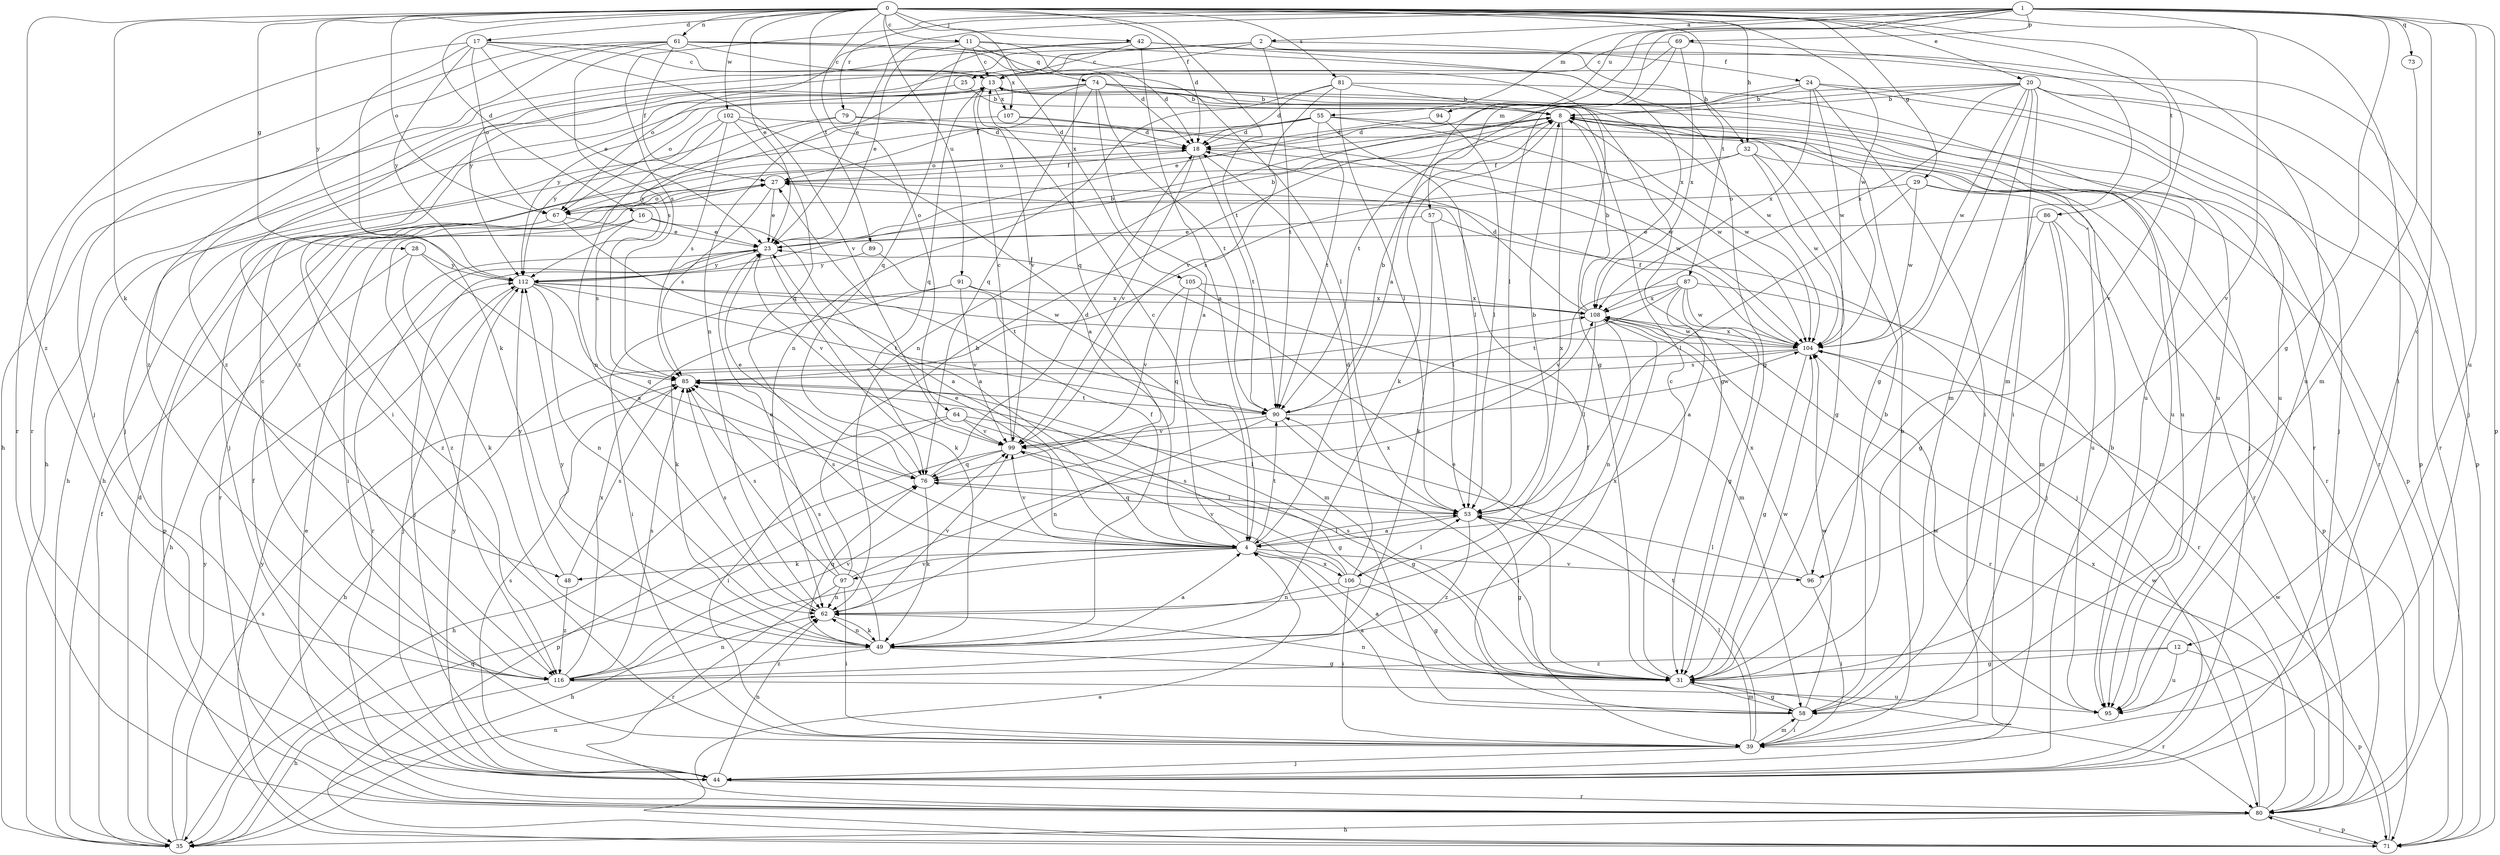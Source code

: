 strict digraph  {
0;
1;
2;
4;
8;
11;
12;
13;
16;
17;
18;
20;
23;
24;
25;
27;
28;
29;
31;
32;
35;
39;
42;
44;
48;
49;
53;
55;
57;
58;
61;
62;
64;
67;
69;
71;
73;
74;
76;
79;
80;
81;
85;
86;
87;
89;
90;
91;
94;
95;
96;
97;
99;
102;
104;
105;
106;
107;
108;
112;
116;
0 -> 11  [label=c];
0 -> 16  [label=d];
0 -> 17  [label=d];
0 -> 18  [label=d];
0 -> 20  [label=e];
0 -> 23  [label=e];
0 -> 28  [label=g];
0 -> 29  [label=g];
0 -> 32  [label=h];
0 -> 39  [label=i];
0 -> 42  [label=j];
0 -> 48  [label=k];
0 -> 61  [label=n];
0 -> 64  [label=o];
0 -> 67  [label=o];
0 -> 81  [label=s];
0 -> 86  [label=t];
0 -> 87  [label=t];
0 -> 89  [label=t];
0 -> 90  [label=t];
0 -> 91  [label=u];
0 -> 96  [label=v];
0 -> 102  [label=w];
0 -> 104  [label=w];
0 -> 105  [label=x];
0 -> 112  [label=y];
0 -> 116  [label=z];
1 -> 2  [label=a];
1 -> 4  [label=a];
1 -> 12  [label=c];
1 -> 23  [label=e];
1 -> 31  [label=g];
1 -> 55  [label=m];
1 -> 57  [label=m];
1 -> 69  [label=p];
1 -> 71  [label=p];
1 -> 73  [label=q];
1 -> 79  [label=r];
1 -> 85  [label=s];
1 -> 94  [label=u];
1 -> 95  [label=u];
1 -> 96  [label=v];
2 -> 24  [label=f];
2 -> 25  [label=f];
2 -> 32  [label=h];
2 -> 35  [label=h];
2 -> 44  [label=j];
2 -> 90  [label=t];
2 -> 112  [label=y];
2 -> 116  [label=z];
4 -> 13  [label=c];
4 -> 23  [label=e];
4 -> 35  [label=h];
4 -> 48  [label=k];
4 -> 53  [label=l];
4 -> 85  [label=s];
4 -> 90  [label=t];
4 -> 96  [label=v];
4 -> 97  [label=v];
4 -> 99  [label=v];
4 -> 106  [label=x];
8 -> 18  [label=d];
8 -> 44  [label=j];
8 -> 49  [label=k];
8 -> 67  [label=o];
8 -> 80  [label=r];
8 -> 95  [label=u];
8 -> 104  [label=w];
8 -> 106  [label=x];
11 -> 13  [label=c];
11 -> 18  [label=d];
11 -> 23  [label=e];
11 -> 31  [label=g];
11 -> 67  [label=o];
11 -> 74  [label=q];
11 -> 76  [label=q];
12 -> 31  [label=g];
12 -> 71  [label=p];
12 -> 95  [label=u];
12 -> 116  [label=z];
13 -> 8  [label=b];
13 -> 39  [label=i];
13 -> 76  [label=q];
13 -> 99  [label=v];
13 -> 104  [label=w];
13 -> 107  [label=x];
13 -> 112  [label=y];
16 -> 4  [label=a];
16 -> 23  [label=e];
16 -> 39  [label=i];
16 -> 85  [label=s];
16 -> 116  [label=z];
17 -> 13  [label=c];
17 -> 23  [label=e];
17 -> 49  [label=k];
17 -> 67  [label=o];
17 -> 80  [label=r];
17 -> 99  [label=v];
17 -> 107  [label=x];
17 -> 112  [label=y];
18 -> 27  [label=f];
18 -> 90  [label=t];
18 -> 99  [label=v];
18 -> 104  [label=w];
20 -> 8  [label=b];
20 -> 23  [label=e];
20 -> 31  [label=g];
20 -> 39  [label=i];
20 -> 44  [label=j];
20 -> 58  [label=m];
20 -> 62  [label=n];
20 -> 71  [label=p];
20 -> 80  [label=r];
20 -> 104  [label=w];
20 -> 108  [label=x];
23 -> 8  [label=b];
23 -> 44  [label=j];
23 -> 49  [label=k];
23 -> 80  [label=r];
23 -> 99  [label=v];
23 -> 112  [label=y];
24 -> 8  [label=b];
24 -> 39  [label=i];
24 -> 71  [label=p];
24 -> 90  [label=t];
24 -> 95  [label=u];
24 -> 104  [label=w];
24 -> 108  [label=x];
25 -> 8  [label=b];
25 -> 35  [label=h];
27 -> 23  [label=e];
27 -> 67  [label=o];
27 -> 80  [label=r];
27 -> 85  [label=s];
28 -> 4  [label=a];
28 -> 35  [label=h];
28 -> 49  [label=k];
28 -> 112  [label=y];
29 -> 53  [label=l];
29 -> 67  [label=o];
29 -> 80  [label=r];
29 -> 95  [label=u];
29 -> 104  [label=w];
31 -> 4  [label=a];
31 -> 13  [label=c];
31 -> 23  [label=e];
31 -> 58  [label=m];
31 -> 62  [label=n];
31 -> 80  [label=r];
31 -> 85  [label=s];
31 -> 104  [label=w];
32 -> 27  [label=f];
32 -> 31  [label=g];
32 -> 80  [label=r];
32 -> 85  [label=s];
32 -> 104  [label=w];
35 -> 18  [label=d];
35 -> 27  [label=f];
35 -> 62  [label=n];
35 -> 76  [label=q];
35 -> 85  [label=s];
35 -> 112  [label=y];
39 -> 8  [label=b];
39 -> 44  [label=j];
39 -> 53  [label=l];
39 -> 58  [label=m];
39 -> 90  [label=t];
42 -> 4  [label=a];
42 -> 13  [label=c];
42 -> 62  [label=n];
42 -> 95  [label=u];
42 -> 108  [label=x];
42 -> 116  [label=z];
44 -> 8  [label=b];
44 -> 27  [label=f];
44 -> 62  [label=n];
44 -> 80  [label=r];
44 -> 85  [label=s];
44 -> 112  [label=y];
48 -> 85  [label=s];
48 -> 112  [label=y];
48 -> 116  [label=z];
49 -> 4  [label=a];
49 -> 27  [label=f];
49 -> 31  [label=g];
49 -> 62  [label=n];
49 -> 76  [label=q];
49 -> 85  [label=s];
49 -> 108  [label=x];
49 -> 112  [label=y];
49 -> 116  [label=z];
53 -> 4  [label=a];
53 -> 8  [label=b];
53 -> 31  [label=g];
53 -> 76  [label=q];
53 -> 116  [label=z];
55 -> 18  [label=d];
55 -> 35  [label=h];
55 -> 53  [label=l];
55 -> 67  [label=o];
55 -> 71  [label=p];
55 -> 90  [label=t];
55 -> 104  [label=w];
57 -> 23  [label=e];
57 -> 44  [label=j];
57 -> 49  [label=k];
57 -> 53  [label=l];
58 -> 4  [label=a];
58 -> 8  [label=b];
58 -> 27  [label=f];
58 -> 31  [label=g];
58 -> 39  [label=i];
58 -> 104  [label=w];
61 -> 13  [label=c];
61 -> 18  [label=d];
61 -> 27  [label=f];
61 -> 31  [label=g];
61 -> 44  [label=j];
61 -> 53  [label=l];
61 -> 80  [label=r];
61 -> 85  [label=s];
61 -> 116  [label=z];
62 -> 49  [label=k];
62 -> 85  [label=s];
62 -> 99  [label=v];
64 -> 31  [label=g];
64 -> 35  [label=h];
64 -> 39  [label=i];
64 -> 53  [label=l];
64 -> 99  [label=v];
67 -> 4  [label=a];
67 -> 23  [label=e];
67 -> 71  [label=p];
67 -> 116  [label=z];
69 -> 13  [label=c];
69 -> 53  [label=l];
69 -> 58  [label=m];
69 -> 76  [label=q];
69 -> 108  [label=x];
71 -> 4  [label=a];
71 -> 80  [label=r];
71 -> 104  [label=w];
71 -> 112  [label=y];
73 -> 58  [label=m];
74 -> 4  [label=a];
74 -> 8  [label=b];
74 -> 27  [label=f];
74 -> 31  [label=g];
74 -> 44  [label=j];
74 -> 67  [label=o];
74 -> 76  [label=q];
74 -> 80  [label=r];
74 -> 90  [label=t];
74 -> 95  [label=u];
76 -> 18  [label=d];
76 -> 23  [label=e];
76 -> 49  [label=k];
76 -> 53  [label=l];
79 -> 18  [label=d];
79 -> 35  [label=h];
79 -> 95  [label=u];
79 -> 112  [label=y];
80 -> 23  [label=e];
80 -> 35  [label=h];
80 -> 71  [label=p];
80 -> 104  [label=w];
80 -> 108  [label=x];
81 -> 8  [label=b];
81 -> 18  [label=d];
81 -> 53  [label=l];
81 -> 62  [label=n];
81 -> 95  [label=u];
81 -> 99  [label=v];
85 -> 90  [label=t];
86 -> 23  [label=e];
86 -> 31  [label=g];
86 -> 44  [label=j];
86 -> 58  [label=m];
86 -> 71  [label=p];
87 -> 4  [label=a];
87 -> 31  [label=g];
87 -> 80  [label=r];
87 -> 90  [label=t];
87 -> 99  [label=v];
87 -> 104  [label=w];
87 -> 108  [label=x];
89 -> 90  [label=t];
89 -> 112  [label=y];
90 -> 8  [label=b];
90 -> 39  [label=i];
90 -> 62  [label=n];
90 -> 99  [label=v];
90 -> 104  [label=w];
91 -> 39  [label=i];
91 -> 49  [label=k];
91 -> 58  [label=m];
91 -> 99  [label=v];
91 -> 108  [label=x];
94 -> 18  [label=d];
94 -> 53  [label=l];
95 -> 104  [label=w];
96 -> 39  [label=i];
96 -> 53  [label=l];
96 -> 108  [label=x];
97 -> 8  [label=b];
97 -> 23  [label=e];
97 -> 39  [label=i];
97 -> 62  [label=n];
97 -> 80  [label=r];
97 -> 85  [label=s];
97 -> 108  [label=x];
99 -> 13  [label=c];
99 -> 31  [label=g];
99 -> 71  [label=p];
99 -> 76  [label=q];
102 -> 4  [label=a];
102 -> 18  [label=d];
102 -> 62  [label=n];
102 -> 76  [label=q];
102 -> 85  [label=s];
102 -> 112  [label=y];
104 -> 27  [label=f];
104 -> 31  [label=g];
104 -> 35  [label=h];
104 -> 85  [label=s];
104 -> 108  [label=x];
105 -> 58  [label=m];
105 -> 76  [label=q];
105 -> 99  [label=v];
105 -> 108  [label=x];
106 -> 18  [label=d];
106 -> 31  [label=g];
106 -> 39  [label=i];
106 -> 53  [label=l];
106 -> 62  [label=n];
106 -> 85  [label=s];
106 -> 99  [label=v];
107 -> 18  [label=d];
107 -> 44  [label=j];
107 -> 104  [label=w];
108 -> 8  [label=b];
108 -> 18  [label=d];
108 -> 53  [label=l];
108 -> 62  [label=n];
108 -> 80  [label=r];
108 -> 104  [label=w];
112 -> 8  [label=b];
112 -> 44  [label=j];
112 -> 62  [label=n];
112 -> 76  [label=q];
112 -> 90  [label=t];
112 -> 104  [label=w];
112 -> 108  [label=x];
116 -> 13  [label=c];
116 -> 35  [label=h];
116 -> 62  [label=n];
116 -> 85  [label=s];
116 -> 95  [label=u];
116 -> 99  [label=v];
116 -> 108  [label=x];
}
